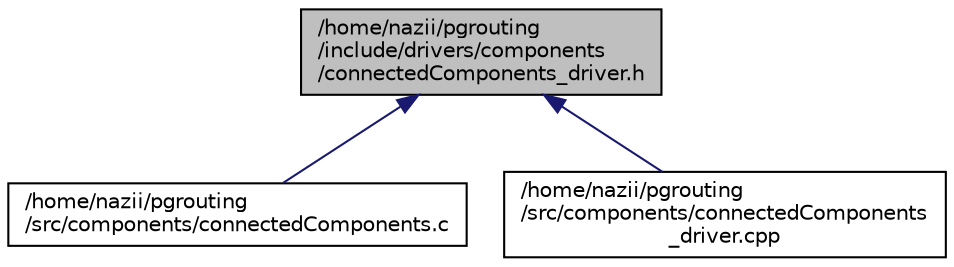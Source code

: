 digraph "/home/nazii/pgrouting/include/drivers/components/connectedComponents_driver.h"
{
  edge [fontname="Helvetica",fontsize="10",labelfontname="Helvetica",labelfontsize="10"];
  node [fontname="Helvetica",fontsize="10",shape=record];
  Node6 [label="/home/nazii/pgrouting\l/include/drivers/components\l/connectedComponents_driver.h",height=0.2,width=0.4,color="black", fillcolor="grey75", style="filled", fontcolor="black"];
  Node6 -> Node7 [dir="back",color="midnightblue",fontsize="10",style="solid",fontname="Helvetica"];
  Node7 [label="/home/nazii/pgrouting\l/src/components/connectedComponents.c",height=0.2,width=0.4,color="black", fillcolor="white", style="filled",URL="$connectedComponents_8c.html",tooltip="Connecting code with postgres. "];
  Node6 -> Node8 [dir="back",color="midnightblue",fontsize="10",style="solid",fontname="Helvetica"];
  Node8 [label="/home/nazii/pgrouting\l/src/components/connectedComponents\l_driver.cpp",height=0.2,width=0.4,color="black", fillcolor="white", style="filled",URL="$connectedComponents__driver_8cpp.html"];
}
